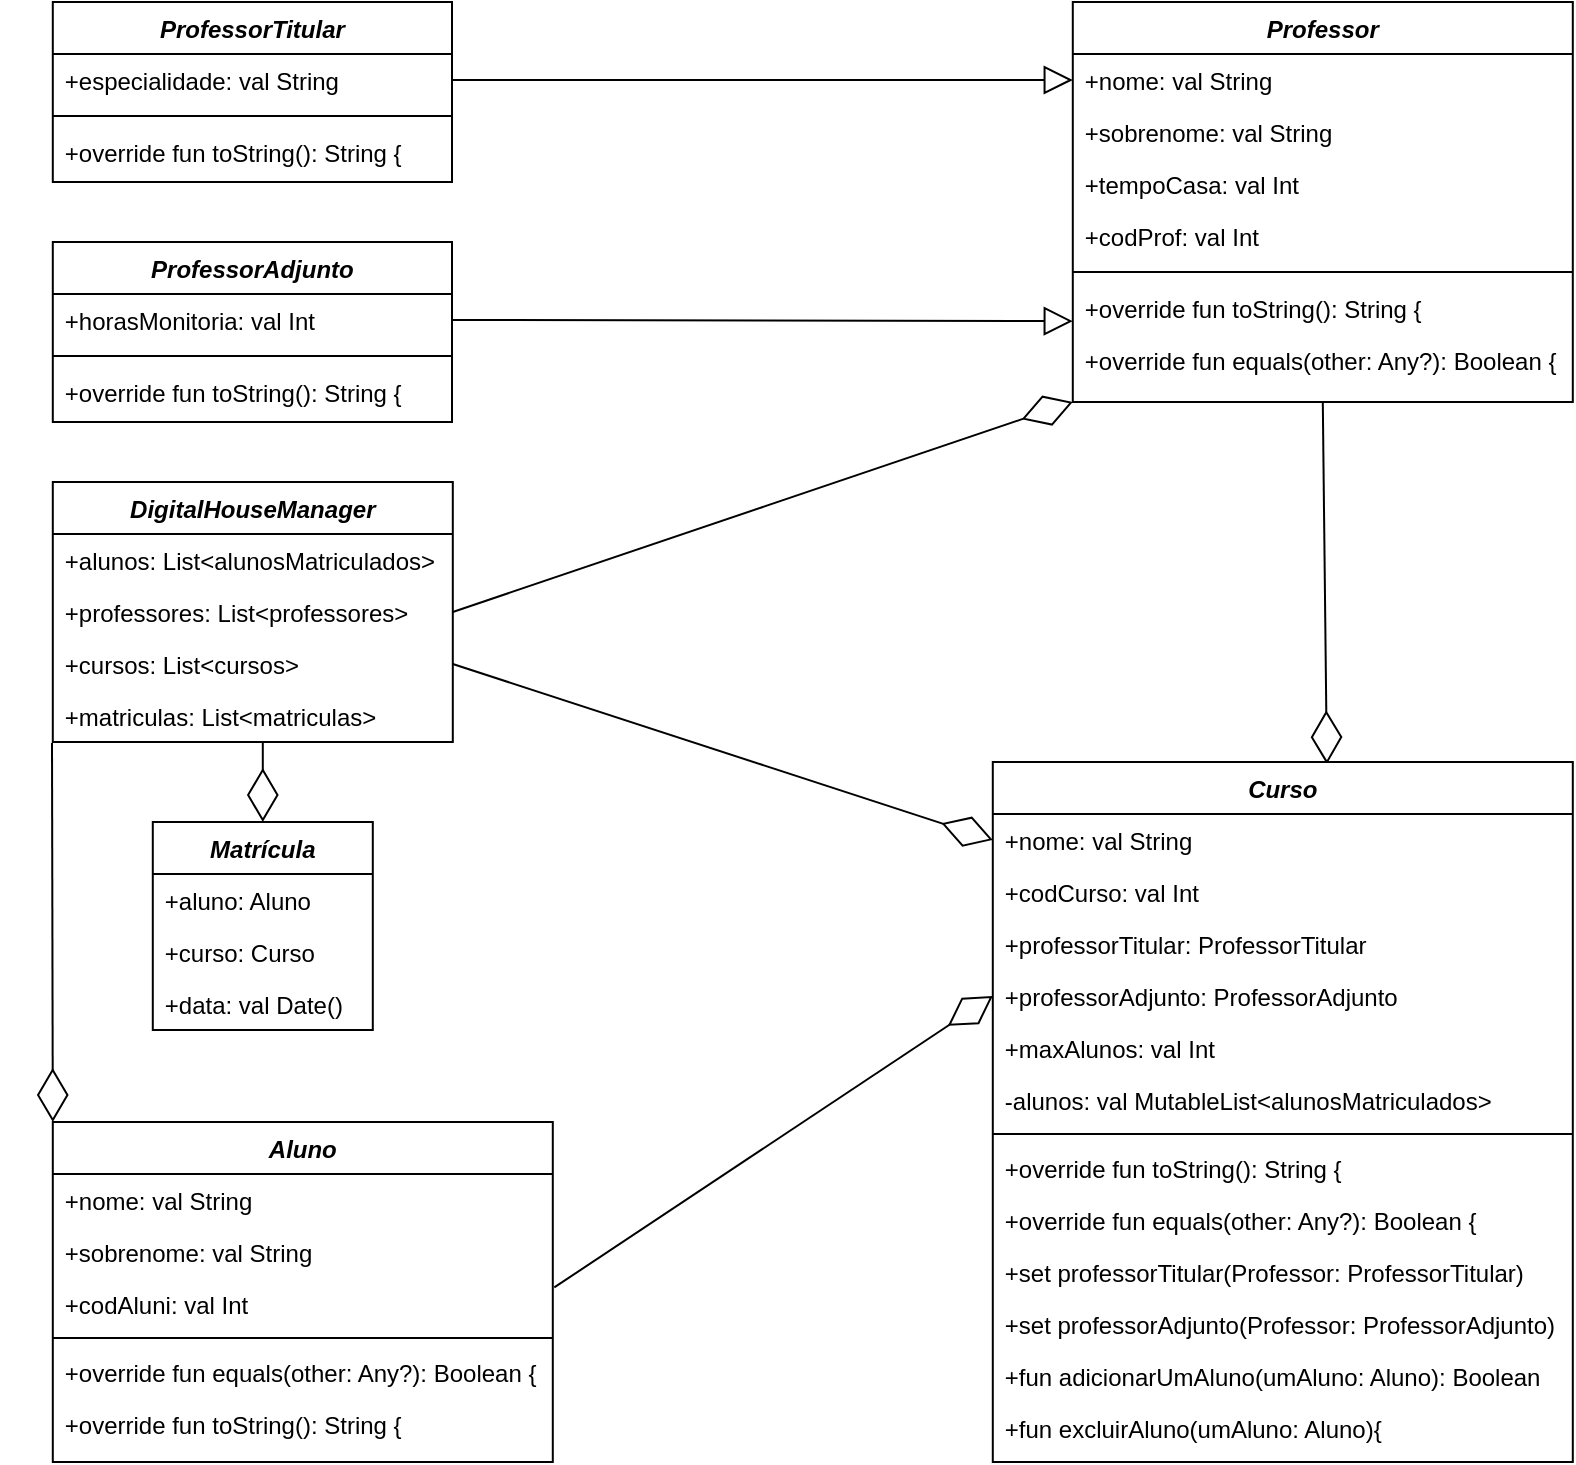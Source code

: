 <mxfile version="13.7.7" type="device"><diagram id="C5RBs43oDa-KdzZeNtuy" name="Page-1"><mxGraphModel dx="1447" dy="803" grid="1" gridSize="10" guides="1" tooltips="1" connect="1" arrows="1" fold="1" page="1" pageScale="1" pageWidth="827" pageHeight="1169" math="0" shadow="0"><root><mxCell id="WIyWlLk6GJQsqaUBKTNV-0"/><mxCell id="WIyWlLk6GJQsqaUBKTNV-1" parent="WIyWlLk6GJQsqaUBKTNV-0"/><mxCell id="keBXwzdHOlfpKhi2lnx--92" value="" style="endArrow=diamondThin;endFill=0;endSize=24;html=1;strokeWidth=1;exitX=1.003;exitY=0.181;exitDx=0;exitDy=0;exitPerimeter=0;entryX=0;entryY=0.5;entryDx=0;entryDy=0;" edge="1" parent="WIyWlLk6GJQsqaUBKTNV-1" source="zkfFHV4jXpPFQw0GAbJ--3" target="keBXwzdHOlfpKhi2lnx--53"><mxGeometry width="160" relative="1" as="geometry"><mxPoint x="280.4" y="459" as="sourcePoint"/><mxPoint x="469.4" y="457" as="targetPoint"/></mxGeometry></mxCell><mxCell id="keBXwzdHOlfpKhi2lnx--135" value="" style="endArrow=diamondThin;endFill=0;endSize=24;html=1;strokeWidth=1;exitX=-0.002;exitY=1.019;exitDx=0;exitDy=0;entryX=0;entryY=0;entryDx=0;entryDy=0;exitPerimeter=0;" edge="1" parent="WIyWlLk6GJQsqaUBKTNV-1" source="keBXwzdHOlfpKhi2lnx--134" target="zkfFHV4jXpPFQw0GAbJ--0"><mxGeometry width="160" relative="1" as="geometry"><mxPoint x="300.4" y="410" as="sourcePoint"/><mxPoint x="460.4" y="410" as="targetPoint"/></mxGeometry></mxCell><mxCell id="keBXwzdHOlfpKhi2lnx--137" value="" style="endArrow=diamondThin;endFill=0;endSize=24;html=1;strokeWidth=1;exitX=0.5;exitY=1;exitDx=0;exitDy=0;entryX=0.576;entryY=0.003;entryDx=0;entryDy=0;entryPerimeter=0;" edge="1" parent="WIyWlLk6GJQsqaUBKTNV-1" source="keBXwzdHOlfpKhi2lnx--21" target="keBXwzdHOlfpKhi2lnx--0"><mxGeometry width="160" relative="1" as="geometry"><mxPoint x="300.4" y="290" as="sourcePoint"/><mxPoint x="460.4" y="290" as="targetPoint"/></mxGeometry></mxCell><mxCell id="keBXwzdHOlfpKhi2lnx--138" value="" style="endArrow=diamondThin;endFill=0;endSize=24;html=1;strokeWidth=1;exitX=1;exitY=0.5;exitDx=0;exitDy=0;entryX=0;entryY=1;entryDx=0;entryDy=0;" edge="1" parent="WIyWlLk6GJQsqaUBKTNV-1" source="keBXwzdHOlfpKhi2lnx--132" target="keBXwzdHOlfpKhi2lnx--21"><mxGeometry width="160" relative="1" as="geometry"><mxPoint x="300.4" y="290" as="sourcePoint"/><mxPoint x="460.4" y="290" as="targetPoint"/></mxGeometry></mxCell><mxCell id="keBXwzdHOlfpKhi2lnx--139" value="" style="endArrow=diamondThin;endFill=0;endSize=24;html=1;strokeWidth=1;exitX=1;exitY=0.5;exitDx=0;exitDy=0;entryX=0;entryY=0.5;entryDx=0;entryDy=0;" edge="1" parent="WIyWlLk6GJQsqaUBKTNV-1" source="keBXwzdHOlfpKhi2lnx--133" target="keBXwzdHOlfpKhi2lnx--1"><mxGeometry width="160" relative="1" as="geometry"><mxPoint x="300.4" y="410" as="sourcePoint"/><mxPoint x="460.4" y="410" as="targetPoint"/></mxGeometry></mxCell><mxCell id="keBXwzdHOlfpKhi2lnx--140" value="" style="endArrow=diamondThin;endFill=0;endSize=24;html=1;strokeWidth=1;exitX=0.525;exitY=1;exitDx=0;exitDy=0;entryX=0.5;entryY=0;entryDx=0;entryDy=0;exitPerimeter=0;" edge="1" parent="WIyWlLk6GJQsqaUBKTNV-1" source="keBXwzdHOlfpKhi2lnx--134" target="keBXwzdHOlfpKhi2lnx--114"><mxGeometry width="160" relative="1" as="geometry"><mxPoint x="300.4" y="410" as="sourcePoint"/><mxPoint x="460.4" y="410" as="targetPoint"/></mxGeometry></mxCell><mxCell id="keBXwzdHOlfpKhi2lnx--143" value="" style="endArrow=block;endFill=0;endSize=12;html=1;strokeWidth=1;exitX=1;exitY=0.5;exitDx=0;exitDy=0;entryX=0;entryY=-0.247;entryDx=0;entryDy=0;entryPerimeter=0;" edge="1" parent="WIyWlLk6GJQsqaUBKTNV-1" source="keBXwzdHOlfpKhi2lnx--46" target="keBXwzdHOlfpKhi2lnx--35"><mxGeometry width="160" relative="1" as="geometry"><mxPoint x="290.4" y="180" as="sourcePoint"/><mxPoint x="450.4" y="180" as="targetPoint"/></mxGeometry></mxCell><mxCell id="keBXwzdHOlfpKhi2lnx--144" value="" style="endArrow=block;endFill=0;endSize=12;html=1;strokeWidth=1;exitX=1;exitY=0.5;exitDx=0;exitDy=0;entryX=0;entryY=0.5;entryDx=0;entryDy=0;" edge="1" parent="WIyWlLk6GJQsqaUBKTNV-1" source="keBXwzdHOlfpKhi2lnx--38" target="keBXwzdHOlfpKhi2lnx--22"><mxGeometry width="160" relative="1" as="geometry"><mxPoint x="300.4" y="179.0" as="sourcePoint"/><mxPoint x="550.4" y="90" as="targetPoint"/></mxGeometry></mxCell><mxCell id="keBXwzdHOlfpKhi2lnx--37" value="ProfessorTitular" style="swimlane;fontStyle=3;align=center;verticalAlign=top;childLayout=stackLayout;horizontal=1;startSize=26;horizontalStack=0;resizeParent=1;resizeLast=0;collapsible=1;marginBottom=0;rounded=0;shadow=0;strokeWidth=1;" vertex="1" parent="WIyWlLk6GJQsqaUBKTNV-1"><mxGeometry x="40.4" y="10" width="199.6" height="90" as="geometry"><mxRectangle x="230" y="140" width="160" height="26" as="alternateBounds"/></mxGeometry></mxCell><mxCell id="keBXwzdHOlfpKhi2lnx--38" value="+especialidade: val String&#10;" style="text;align=left;verticalAlign=top;spacingLeft=4;spacingRight=4;overflow=hidden;rotatable=0;points=[[0,0.5],[1,0.5]];portConstraint=eastwest;" vertex="1" parent="keBXwzdHOlfpKhi2lnx--37"><mxGeometry y="26" width="199.6" height="26" as="geometry"/></mxCell><mxCell id="keBXwzdHOlfpKhi2lnx--42" value="" style="line;html=1;strokeWidth=1;align=left;verticalAlign=middle;spacingTop=-1;spacingLeft=3;spacingRight=3;rotatable=0;labelPosition=right;points=[];portConstraint=eastwest;" vertex="1" parent="keBXwzdHOlfpKhi2lnx--37"><mxGeometry y="52" width="199.6" height="10" as="geometry"/></mxCell><mxCell id="keBXwzdHOlfpKhi2lnx--43" value="+override fun toString(): String {" style="text;align=left;verticalAlign=top;spacingLeft=4;spacingRight=4;overflow=hidden;rotatable=0;points=[[0,0.5],[1,0.5]];portConstraint=eastwest;rounded=0;shadow=0;html=0;" vertex="1" parent="keBXwzdHOlfpKhi2lnx--37"><mxGeometry y="62" width="199.6" height="26" as="geometry"/></mxCell><mxCell id="keBXwzdHOlfpKhi2lnx--45" value="ProfessorAdjunto" style="swimlane;fontStyle=3;align=center;verticalAlign=top;childLayout=stackLayout;horizontal=1;startSize=26;horizontalStack=0;resizeParent=1;resizeLast=0;collapsible=1;marginBottom=0;rounded=0;shadow=0;strokeWidth=1;" vertex="1" parent="WIyWlLk6GJQsqaUBKTNV-1"><mxGeometry x="40.4" y="130" width="199.6" height="90" as="geometry"><mxRectangle x="230" y="140" width="160" height="26" as="alternateBounds"/></mxGeometry></mxCell><mxCell id="keBXwzdHOlfpKhi2lnx--46" value="+horasMonitoria: val Int" style="text;align=left;verticalAlign=top;spacingLeft=4;spacingRight=4;overflow=hidden;rotatable=0;points=[[0,0.5],[1,0.5]];portConstraint=eastwest;" vertex="1" parent="keBXwzdHOlfpKhi2lnx--45"><mxGeometry y="26" width="199.6" height="26" as="geometry"/></mxCell><mxCell id="keBXwzdHOlfpKhi2lnx--47" value="" style="line;html=1;strokeWidth=1;align=left;verticalAlign=middle;spacingTop=-1;spacingLeft=3;spacingRight=3;rotatable=0;labelPosition=right;points=[];portConstraint=eastwest;" vertex="1" parent="keBXwzdHOlfpKhi2lnx--45"><mxGeometry y="52" width="199.6" height="10" as="geometry"/></mxCell><mxCell id="keBXwzdHOlfpKhi2lnx--48" value="+override fun toString(): String {" style="text;align=left;verticalAlign=top;spacingLeft=4;spacingRight=4;overflow=hidden;rotatable=0;points=[[0,0.5],[1,0.5]];portConstraint=eastwest;rounded=0;shadow=0;html=0;" vertex="1" parent="keBXwzdHOlfpKhi2lnx--45"><mxGeometry y="62" width="199.6" height="26" as="geometry"/></mxCell><mxCell id="keBXwzdHOlfpKhi2lnx--21" value="Professor" style="swimlane;fontStyle=3;align=center;verticalAlign=top;childLayout=stackLayout;horizontal=1;startSize=26;horizontalStack=0;resizeParent=1;resizeLast=0;collapsible=1;marginBottom=0;rounded=0;shadow=0;strokeWidth=1;" vertex="1" parent="WIyWlLk6GJQsqaUBKTNV-1"><mxGeometry x="550.4" y="10" width="250" height="200" as="geometry"><mxRectangle x="230" y="140" width="160" height="26" as="alternateBounds"/></mxGeometry></mxCell><mxCell id="keBXwzdHOlfpKhi2lnx--22" value="+nome: val String&#10;" style="text;align=left;verticalAlign=top;spacingLeft=4;spacingRight=4;overflow=hidden;rotatable=0;points=[[0,0.5],[1,0.5]];portConstraint=eastwest;" vertex="1" parent="keBXwzdHOlfpKhi2lnx--21"><mxGeometry y="26" width="250" height="26" as="geometry"/></mxCell><mxCell id="keBXwzdHOlfpKhi2lnx--23" value="+sobrenome: val String" style="text;align=left;verticalAlign=top;spacingLeft=4;spacingRight=4;overflow=hidden;rotatable=0;points=[[0,0.5],[1,0.5]];portConstraint=eastwest;rounded=0;shadow=0;html=0;" vertex="1" parent="keBXwzdHOlfpKhi2lnx--21"><mxGeometry y="52" width="250" height="26" as="geometry"/></mxCell><mxCell id="keBXwzdHOlfpKhi2lnx--24" value="+tempoCasa: val Int" style="text;align=left;verticalAlign=top;spacingLeft=4;spacingRight=4;overflow=hidden;rotatable=0;points=[[0,0.5],[1,0.5]];portConstraint=eastwest;rounded=0;shadow=0;html=0;" vertex="1" parent="keBXwzdHOlfpKhi2lnx--21"><mxGeometry y="78" width="250" height="26" as="geometry"/></mxCell><mxCell id="keBXwzdHOlfpKhi2lnx--27" value="+codProf: val Int" style="text;align=left;verticalAlign=top;spacingLeft=4;spacingRight=4;overflow=hidden;rotatable=0;points=[[0,0.5],[1,0.5]];portConstraint=eastwest;rounded=0;shadow=0;html=0;" vertex="1" parent="keBXwzdHOlfpKhi2lnx--21"><mxGeometry y="104" width="250" height="26" as="geometry"/></mxCell><mxCell id="keBXwzdHOlfpKhi2lnx--25" value="" style="line;html=1;strokeWidth=1;align=left;verticalAlign=middle;spacingTop=-1;spacingLeft=3;spacingRight=3;rotatable=0;labelPosition=right;points=[];portConstraint=eastwest;" vertex="1" parent="keBXwzdHOlfpKhi2lnx--21"><mxGeometry y="130" width="250" height="10" as="geometry"/></mxCell><mxCell id="keBXwzdHOlfpKhi2lnx--36" value="+override fun toString(): String {" style="text;align=left;verticalAlign=top;spacingLeft=4;spacingRight=4;overflow=hidden;rotatable=0;points=[[0,0.5],[1,0.5]];portConstraint=eastwest;rounded=0;shadow=0;html=0;" vertex="1" parent="keBXwzdHOlfpKhi2lnx--21"><mxGeometry y="140" width="250" height="26" as="geometry"/></mxCell><mxCell id="keBXwzdHOlfpKhi2lnx--35" value="+override fun equals(other: Any?): Boolean {" style="text;align=left;verticalAlign=top;spacingLeft=4;spacingRight=4;overflow=hidden;rotatable=0;points=[[0,0.5],[1,0.5]];portConstraint=eastwest;rounded=0;shadow=0;html=0;" vertex="1" parent="keBXwzdHOlfpKhi2lnx--21"><mxGeometry y="166" width="250" height="26" as="geometry"/></mxCell><mxCell id="keBXwzdHOlfpKhi2lnx--130" value="DigitalHouseManager" style="swimlane;fontStyle=3;childLayout=stackLayout;horizontal=1;startSize=26;fillColor=none;horizontalStack=0;resizeParent=1;resizeParentMax=0;resizeLast=0;collapsible=1;marginBottom=0;" vertex="1" parent="WIyWlLk6GJQsqaUBKTNV-1"><mxGeometry x="40.4" y="250" width="200" height="130" as="geometry"/></mxCell><mxCell id="keBXwzdHOlfpKhi2lnx--131" value="+alunos: List&lt;alunosMatriculados&gt;" style="text;strokeColor=none;fillColor=none;align=left;verticalAlign=top;spacingLeft=4;spacingRight=4;overflow=hidden;rotatable=0;points=[[0,0.5],[1,0.5]];portConstraint=eastwest;" vertex="1" parent="keBXwzdHOlfpKhi2lnx--130"><mxGeometry y="26" width="200" height="26" as="geometry"/></mxCell><mxCell id="keBXwzdHOlfpKhi2lnx--132" value="+professores: List&lt;professores&gt;" style="text;strokeColor=none;fillColor=none;align=left;verticalAlign=top;spacingLeft=4;spacingRight=4;overflow=hidden;rotatable=0;points=[[0,0.5],[1,0.5]];portConstraint=eastwest;" vertex="1" parent="keBXwzdHOlfpKhi2lnx--130"><mxGeometry y="52" width="200" height="26" as="geometry"/></mxCell><mxCell id="keBXwzdHOlfpKhi2lnx--133" value="+cursos: List&lt;cursos&gt;" style="text;strokeColor=none;fillColor=none;align=left;verticalAlign=top;spacingLeft=4;spacingRight=4;overflow=hidden;rotatable=0;points=[[0,0.5],[1,0.5]];portConstraint=eastwest;" vertex="1" parent="keBXwzdHOlfpKhi2lnx--130"><mxGeometry y="78" width="200" height="26" as="geometry"/></mxCell><mxCell id="keBXwzdHOlfpKhi2lnx--134" value="+matriculas: List&lt;matriculas&gt;" style="text;strokeColor=none;fillColor=none;align=left;verticalAlign=top;spacingLeft=4;spacingRight=4;overflow=hidden;rotatable=0;points=[[0,0.5],[1,0.5]];portConstraint=eastwest;" vertex="1" parent="keBXwzdHOlfpKhi2lnx--130"><mxGeometry y="104" width="200" height="26" as="geometry"/></mxCell><mxCell id="zkfFHV4jXpPFQw0GAbJ--0" value="Aluno" style="swimlane;fontStyle=3;align=center;verticalAlign=top;childLayout=stackLayout;horizontal=1;startSize=26;horizontalStack=0;resizeParent=1;resizeLast=0;collapsible=1;marginBottom=0;rounded=0;shadow=0;strokeWidth=1;" parent="WIyWlLk6GJQsqaUBKTNV-1" vertex="1"><mxGeometry x="40.4" y="570" width="250" height="170" as="geometry"><mxRectangle x="230" y="140" width="160" height="26" as="alternateBounds"/></mxGeometry></mxCell><mxCell id="zkfFHV4jXpPFQw0GAbJ--1" value="+nome: val String&#10;" style="text;align=left;verticalAlign=top;spacingLeft=4;spacingRight=4;overflow=hidden;rotatable=0;points=[[0,0.5],[1,0.5]];portConstraint=eastwest;" parent="zkfFHV4jXpPFQw0GAbJ--0" vertex="1"><mxGeometry y="26" width="250" height="26" as="geometry"/></mxCell><mxCell id="zkfFHV4jXpPFQw0GAbJ--2" value="+sobrenome: val String" style="text;align=left;verticalAlign=top;spacingLeft=4;spacingRight=4;overflow=hidden;rotatable=0;points=[[0,0.5],[1,0.5]];portConstraint=eastwest;rounded=0;shadow=0;html=0;" parent="zkfFHV4jXpPFQw0GAbJ--0" vertex="1"><mxGeometry y="52" width="250" height="26" as="geometry"/></mxCell><mxCell id="zkfFHV4jXpPFQw0GAbJ--3" value="+codAluni: val Int" style="text;align=left;verticalAlign=top;spacingLeft=4;spacingRight=4;overflow=hidden;rotatable=0;points=[[0,0.5],[1,0.5]];portConstraint=eastwest;rounded=0;shadow=0;html=0;" parent="zkfFHV4jXpPFQw0GAbJ--0" vertex="1"><mxGeometry y="78" width="250" height="26" as="geometry"/></mxCell><mxCell id="zkfFHV4jXpPFQw0GAbJ--4" value="" style="line;html=1;strokeWidth=1;align=left;verticalAlign=middle;spacingTop=-1;spacingLeft=3;spacingRight=3;rotatable=0;labelPosition=right;points=[];portConstraint=eastwest;" parent="zkfFHV4jXpPFQw0GAbJ--0" vertex="1"><mxGeometry y="104" width="250" height="8" as="geometry"/></mxCell><mxCell id="keBXwzdHOlfpKhi2lnx--31" value="+override fun equals(other: Any?): Boolean {" style="text;align=left;verticalAlign=top;spacingLeft=4;spacingRight=4;overflow=hidden;rotatable=0;points=[[0,0.5],[1,0.5]];portConstraint=eastwest;rounded=0;shadow=0;html=0;" vertex="1" parent="zkfFHV4jXpPFQw0GAbJ--0"><mxGeometry y="112" width="250" height="26" as="geometry"/></mxCell><mxCell id="keBXwzdHOlfpKhi2lnx--32" value="+override fun toString(): String {" style="text;align=left;verticalAlign=top;spacingLeft=4;spacingRight=4;overflow=hidden;rotatable=0;points=[[0,0.5],[1,0.5]];portConstraint=eastwest;rounded=0;shadow=0;html=0;" vertex="1" parent="zkfFHV4jXpPFQw0GAbJ--0"><mxGeometry y="138" width="250" height="22" as="geometry"/></mxCell><mxCell id="keBXwzdHOlfpKhi2lnx--114" value="Matrícula" style="swimlane;fontStyle=3;childLayout=stackLayout;horizontal=1;startSize=26;fillColor=none;horizontalStack=0;resizeParent=1;resizeParentMax=0;resizeLast=0;collapsible=1;marginBottom=0;" vertex="1" parent="WIyWlLk6GJQsqaUBKTNV-1"><mxGeometry x="90.4" y="420" width="110" height="104" as="geometry"/></mxCell><mxCell id="keBXwzdHOlfpKhi2lnx--115" value="+aluno: Aluno" style="text;strokeColor=none;fillColor=none;align=left;verticalAlign=top;spacingLeft=4;spacingRight=4;overflow=hidden;rotatable=0;points=[[0,0.5],[1,0.5]];portConstraint=eastwest;" vertex="1" parent="keBXwzdHOlfpKhi2lnx--114"><mxGeometry y="26" width="110" height="26" as="geometry"/></mxCell><mxCell id="keBXwzdHOlfpKhi2lnx--116" value="+curso: Curso" style="text;strokeColor=none;fillColor=none;align=left;verticalAlign=top;spacingLeft=4;spacingRight=4;overflow=hidden;rotatable=0;points=[[0,0.5],[1,0.5]];portConstraint=eastwest;" vertex="1" parent="keBXwzdHOlfpKhi2lnx--114"><mxGeometry y="52" width="110" height="26" as="geometry"/></mxCell><mxCell id="keBXwzdHOlfpKhi2lnx--117" value="+data: val Date()" style="text;strokeColor=none;fillColor=none;align=left;verticalAlign=top;spacingLeft=4;spacingRight=4;overflow=hidden;rotatable=0;points=[[0,0.5],[1,0.5]];portConstraint=eastwest;" vertex="1" parent="keBXwzdHOlfpKhi2lnx--114"><mxGeometry y="78" width="110" height="26" as="geometry"/></mxCell><mxCell id="keBXwzdHOlfpKhi2lnx--0" value="Curso&#10;" style="swimlane;fontStyle=3;align=center;verticalAlign=top;childLayout=stackLayout;horizontal=1;startSize=26;horizontalStack=0;resizeParent=1;resizeLast=0;collapsible=1;marginBottom=0;rounded=0;shadow=0;strokeWidth=1;" vertex="1" parent="WIyWlLk6GJQsqaUBKTNV-1"><mxGeometry x="510.4" y="390" width="290" height="350" as="geometry"><mxRectangle x="230" y="140" width="160" height="26" as="alternateBounds"/></mxGeometry></mxCell><mxCell id="keBXwzdHOlfpKhi2lnx--1" value="+nome: val String&#10;" style="text;align=left;verticalAlign=top;spacingLeft=4;spacingRight=4;overflow=hidden;rotatable=0;points=[[0,0.5],[1,0.5]];portConstraint=eastwest;" vertex="1" parent="keBXwzdHOlfpKhi2lnx--0"><mxGeometry y="26" width="290" height="26" as="geometry"/></mxCell><mxCell id="keBXwzdHOlfpKhi2lnx--2" value="+codCurso: val Int" style="text;align=left;verticalAlign=top;spacingLeft=4;spacingRight=4;overflow=hidden;rotatable=0;points=[[0,0.5],[1,0.5]];portConstraint=eastwest;rounded=0;shadow=0;html=0;" vertex="1" parent="keBXwzdHOlfpKhi2lnx--0"><mxGeometry y="52" width="290" height="26" as="geometry"/></mxCell><mxCell id="keBXwzdHOlfpKhi2lnx--52" value="+professorTitular: ProfessorTitular" style="text;align=left;verticalAlign=top;spacingLeft=4;spacingRight=4;overflow=hidden;rotatable=0;points=[[0,0.5],[1,0.5]];portConstraint=eastwest;rounded=0;shadow=0;html=0;" vertex="1" parent="keBXwzdHOlfpKhi2lnx--0"><mxGeometry y="78" width="290" height="26" as="geometry"/></mxCell><mxCell id="keBXwzdHOlfpKhi2lnx--53" value="+professorAdjunto: ProfessorAdjunto" style="text;align=left;verticalAlign=top;spacingLeft=4;spacingRight=4;overflow=hidden;rotatable=0;points=[[0,0.5],[1,0.5]];portConstraint=eastwest;rounded=0;shadow=0;html=0;" vertex="1" parent="keBXwzdHOlfpKhi2lnx--0"><mxGeometry y="104" width="290" height="26" as="geometry"/></mxCell><mxCell id="keBXwzdHOlfpKhi2lnx--54" value="+maxAlunos: val Int" style="text;align=left;verticalAlign=top;spacingLeft=4;spacingRight=4;overflow=hidden;rotatable=0;points=[[0,0.5],[1,0.5]];portConstraint=eastwest;rounded=0;shadow=0;html=0;" vertex="1" parent="keBXwzdHOlfpKhi2lnx--0"><mxGeometry y="130" width="290" height="26" as="geometry"/></mxCell><mxCell id="keBXwzdHOlfpKhi2lnx--55" value="-alunos: val MutableList&lt;alunosMatriculados&gt;" style="text;align=left;verticalAlign=top;spacingLeft=4;spacingRight=4;overflow=hidden;rotatable=0;points=[[0,0.5],[1,0.5]];portConstraint=eastwest;rounded=0;shadow=0;html=0;" vertex="1" parent="keBXwzdHOlfpKhi2lnx--0"><mxGeometry y="156" width="290" height="26" as="geometry"/></mxCell><mxCell id="keBXwzdHOlfpKhi2lnx--4" value="" style="line;html=1;strokeWidth=1;align=left;verticalAlign=middle;spacingTop=-1;spacingLeft=3;spacingRight=3;rotatable=0;labelPosition=right;points=[];portConstraint=eastwest;" vertex="1" parent="keBXwzdHOlfpKhi2lnx--0"><mxGeometry y="182" width="290" height="8" as="geometry"/></mxCell><mxCell id="keBXwzdHOlfpKhi2lnx--34" value="+override fun toString(): String {" style="text;align=left;verticalAlign=top;spacingLeft=4;spacingRight=4;overflow=hidden;rotatable=0;points=[[0,0.5],[1,0.5]];portConstraint=eastwest;rounded=0;shadow=0;html=0;" vertex="1" parent="keBXwzdHOlfpKhi2lnx--0"><mxGeometry y="190" width="290" height="26" as="geometry"/></mxCell><mxCell id="keBXwzdHOlfpKhi2lnx--33" value="+override fun equals(other: Any?): Boolean {" style="text;align=left;verticalAlign=top;spacingLeft=4;spacingRight=4;overflow=hidden;rotatable=0;points=[[0,0.5],[1,0.5]];portConstraint=eastwest;rounded=0;shadow=0;html=0;" vertex="1" parent="keBXwzdHOlfpKhi2lnx--0"><mxGeometry y="216" width="290" height="26" as="geometry"/></mxCell><mxCell id="keBXwzdHOlfpKhi2lnx--79" value="+set professorTitular(Professor: ProfessorTitular)" style="text;align=left;verticalAlign=top;spacingLeft=4;spacingRight=4;overflow=hidden;rotatable=0;points=[[0,0.5],[1,0.5]];portConstraint=eastwest;rounded=0;shadow=0;html=0;" vertex="1" parent="keBXwzdHOlfpKhi2lnx--0"><mxGeometry y="242" width="290" height="26" as="geometry"/></mxCell><mxCell id="keBXwzdHOlfpKhi2lnx--80" value="+set professorAdjunto(Professor: ProfessorAdjunto)" style="text;align=left;verticalAlign=top;spacingLeft=4;spacingRight=4;overflow=hidden;rotatable=0;points=[[0,0.5],[1,0.5]];portConstraint=eastwest;rounded=0;shadow=0;html=0;" vertex="1" parent="keBXwzdHOlfpKhi2lnx--0"><mxGeometry y="268" width="290" height="26" as="geometry"/></mxCell><mxCell id="keBXwzdHOlfpKhi2lnx--145" value="+fun adicionarUmAluno(umAluno: Aluno): Boolean" style="text;align=left;verticalAlign=top;spacingLeft=4;spacingRight=4;overflow=hidden;rotatable=0;points=[[0,0.5],[1,0.5]];portConstraint=eastwest;rounded=0;shadow=0;html=0;" vertex="1" parent="keBXwzdHOlfpKhi2lnx--0"><mxGeometry y="294" width="290" height="26" as="geometry"/></mxCell><mxCell id="keBXwzdHOlfpKhi2lnx--146" value="+fun excluirAluno(umAluno: Aluno){" style="text;align=left;verticalAlign=top;spacingLeft=4;spacingRight=4;overflow=hidden;rotatable=0;points=[[0,0.5],[1,0.5]];portConstraint=eastwest;rounded=0;shadow=0;html=0;" vertex="1" parent="keBXwzdHOlfpKhi2lnx--0"><mxGeometry y="320" width="290" height="26" as="geometry"/></mxCell></root></mxGraphModel></diagram></mxfile>